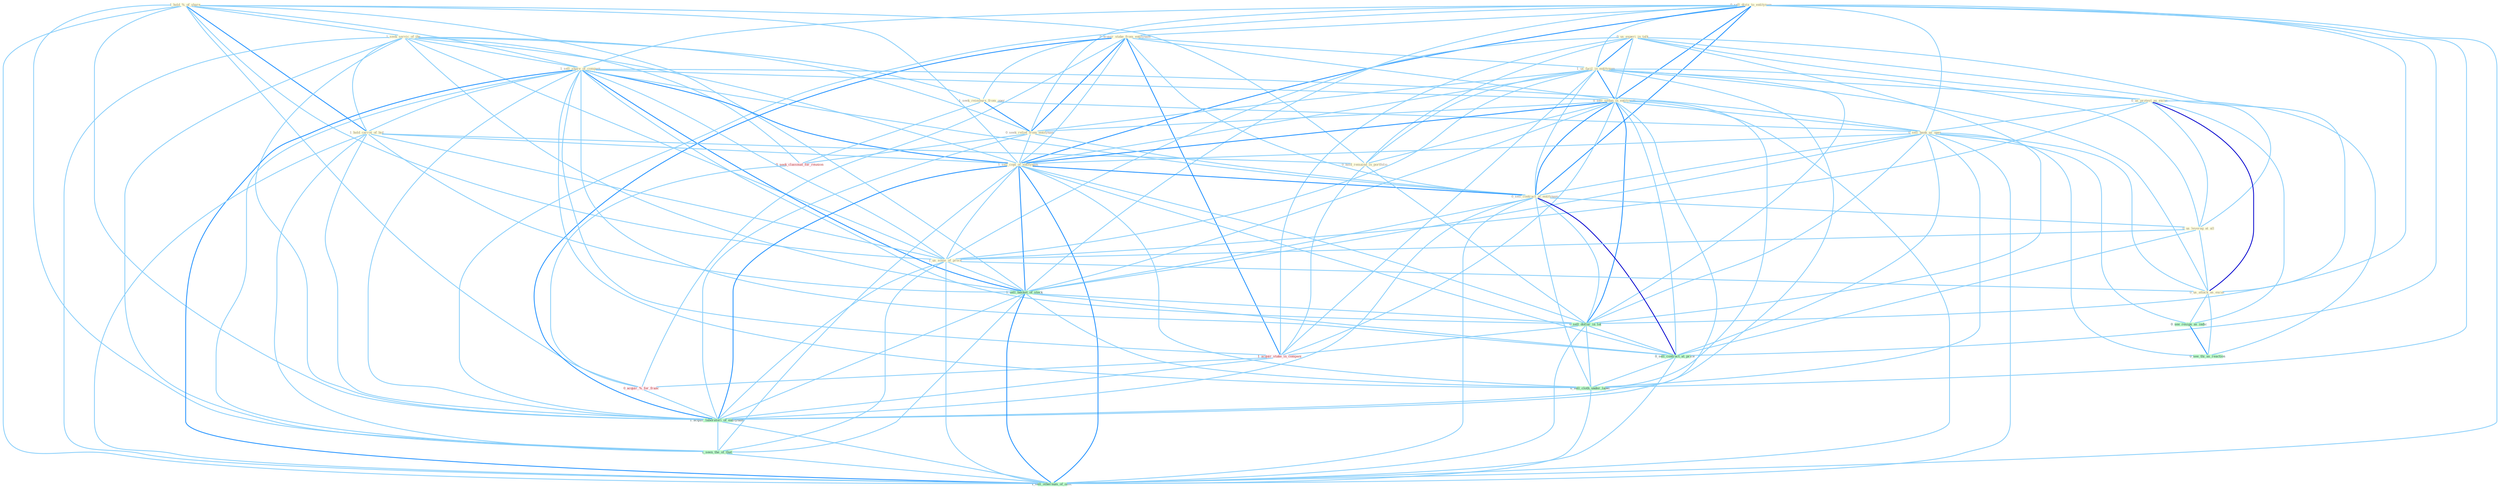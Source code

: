 Graph G{ 
    node
    [shape=polygon,style=filled,width=.5,height=.06,color="#BDFCC9",fixedsize=true,fontsize=4,
    fontcolor="#2f4f4f"];
    {node
    [color="#ffffe0", fontcolor="#8b7d6b"] "1_hold_%_of_share " "1_seek_servic_of_the " "0_sell_divis_to_entitynam " "0_acquir_stake_from_entitynam " "1_sell_share_of_compani " "1_seek_reimburs_from_oper " "0_us_experi_in_talk " "1_us_facil_in_entitynam " "0_us_protest_as_excus " "1_hold_carrot_of_bid " "0_sell_sedan_in_entitynam " "0_seek_relief_from_entitynam " "0_sell_bank_as_oper " "1_sell_copi_of_entitynam " "0_sell_contract_at_entitynam " "0_us_leverag_at_all " "1_us_some_of_proce " "0_us_attack_as_excus " "0_hold_remaind_in_portfolio "}
{node [color="#fff0f5", fontcolor="#b22222"] "0_seek_classmat_for_reunion " "1_acquir_stake_in_compani " "0_acquir_%_for_franc "}
edge [color="#B0E2FF"];

	"1_hold_%_of_share " -- "1_seek_servic_of_the " [w="1", color="#87cefa" ];
	"1_hold_%_of_share " -- "1_sell_share_of_compani " [w="1", color="#87cefa" ];
	"1_hold_%_of_share " -- "1_hold_carrot_of_bid " [w="2", color="#1e90ff" , len=0.8];
	"1_hold_%_of_share " -- "1_sell_copi_of_entitynam " [w="1", color="#87cefa" ];
	"1_hold_%_of_share " -- "1_us_some_of_proce " [w="1", color="#87cefa" ];
	"1_hold_%_of_share " -- "0_hold_remaind_in_portfolio " [w="1", color="#87cefa" ];
	"1_hold_%_of_share " -- "1_sell_basket_of_stock " [w="1", color="#87cefa" ];
	"1_hold_%_of_share " -- "0_acquir_%_for_franc " [w="1", color="#87cefa" ];
	"1_hold_%_of_share " -- "1_acquir_laboratori_of_entitynam " [w="1", color="#87cefa" ];
	"1_hold_%_of_share " -- "1_seen_the_of_that " [w="1", color="#87cefa" ];
	"1_hold_%_of_share " -- "1_sell_othernum_of_offic " [w="1", color="#87cefa" ];
	"1_seek_servic_of_the " -- "1_sell_share_of_compani " [w="1", color="#87cefa" ];
	"1_seek_servic_of_the " -- "1_seek_reimburs_from_oper " [w="1", color="#87cefa" ];
	"1_seek_servic_of_the " -- "1_hold_carrot_of_bid " [w="1", color="#87cefa" ];
	"1_seek_servic_of_the " -- "0_seek_relief_from_entitynam " [w="1", color="#87cefa" ];
	"1_seek_servic_of_the " -- "1_sell_copi_of_entitynam " [w="1", color="#87cefa" ];
	"1_seek_servic_of_the " -- "1_us_some_of_proce " [w="1", color="#87cefa" ];
	"1_seek_servic_of_the " -- "0_seek_classmat_for_reunion " [w="1", color="#87cefa" ];
	"1_seek_servic_of_the " -- "1_sell_basket_of_stock " [w="1", color="#87cefa" ];
	"1_seek_servic_of_the " -- "1_acquir_laboratori_of_entitynam " [w="1", color="#87cefa" ];
	"1_seek_servic_of_the " -- "1_seen_the_of_that " [w="1", color="#87cefa" ];
	"1_seek_servic_of_the " -- "1_sell_othernum_of_offic " [w="1", color="#87cefa" ];
	"0_sell_divis_to_entitynam " -- "0_acquir_stake_from_entitynam " [w="1", color="#87cefa" ];
	"0_sell_divis_to_entitynam " -- "1_sell_share_of_compani " [w="1", color="#87cefa" ];
	"0_sell_divis_to_entitynam " -- "1_us_facil_in_entitynam " [w="1", color="#87cefa" ];
	"0_sell_divis_to_entitynam " -- "0_sell_sedan_in_entitynam " [w="2", color="#1e90ff" , len=0.8];
	"0_sell_divis_to_entitynam " -- "0_seek_relief_from_entitynam " [w="1", color="#87cefa" ];
	"0_sell_divis_to_entitynam " -- "0_sell_bank_as_oper " [w="1", color="#87cefa" ];
	"0_sell_divis_to_entitynam " -- "1_sell_copi_of_entitynam " [w="2", color="#1e90ff" , len=0.8];
	"0_sell_divis_to_entitynam " -- "0_sell_contract_at_entitynam " [w="2", color="#1e90ff" , len=0.8];
	"0_sell_divis_to_entitynam " -- "1_sell_basket_of_stock " [w="1", color="#87cefa" ];
	"0_sell_divis_to_entitynam " -- "0_sell_dollar_in_lot " [w="1", color="#87cefa" ];
	"0_sell_divis_to_entitynam " -- "0_sell_contract_at_price " [w="1", color="#87cefa" ];
	"0_sell_divis_to_entitynam " -- "1_acquir_laboratori_of_entitynam " [w="1", color="#87cefa" ];
	"0_sell_divis_to_entitynam " -- "0_sell_cloth_under_label " [w="1", color="#87cefa" ];
	"0_sell_divis_to_entitynam " -- "1_sell_othernum_of_offic " [w="1", color="#87cefa" ];
	"0_acquir_stake_from_entitynam " -- "1_seek_reimburs_from_oper " [w="1", color="#87cefa" ];
	"0_acquir_stake_from_entitynam " -- "1_us_facil_in_entitynam " [w="1", color="#87cefa" ];
	"0_acquir_stake_from_entitynam " -- "0_sell_sedan_in_entitynam " [w="1", color="#87cefa" ];
	"0_acquir_stake_from_entitynam " -- "0_seek_relief_from_entitynam " [w="2", color="#1e90ff" , len=0.8];
	"0_acquir_stake_from_entitynam " -- "1_sell_copi_of_entitynam " [w="1", color="#87cefa" ];
	"0_acquir_stake_from_entitynam " -- "0_sell_contract_at_entitynam " [w="1", color="#87cefa" ];
	"0_acquir_stake_from_entitynam " -- "1_acquir_stake_in_compani " [w="2", color="#1e90ff" , len=0.8];
	"0_acquir_stake_from_entitynam " -- "0_acquir_%_for_franc " [w="1", color="#87cefa" ];
	"0_acquir_stake_from_entitynam " -- "1_acquir_laboratori_of_entitynam " [w="2", color="#1e90ff" , len=0.8];
	"1_sell_share_of_compani " -- "1_hold_carrot_of_bid " [w="1", color="#87cefa" ];
	"1_sell_share_of_compani " -- "0_sell_sedan_in_entitynam " [w="1", color="#87cefa" ];
	"1_sell_share_of_compani " -- "0_sell_bank_as_oper " [w="1", color="#87cefa" ];
	"1_sell_share_of_compani " -- "1_sell_copi_of_entitynam " [w="2", color="#1e90ff" , len=0.8];
	"1_sell_share_of_compani " -- "0_sell_contract_at_entitynam " [w="1", color="#87cefa" ];
	"1_sell_share_of_compani " -- "1_us_some_of_proce " [w="1", color="#87cefa" ];
	"1_sell_share_of_compani " -- "1_sell_basket_of_stock " [w="2", color="#1e90ff" , len=0.8];
	"1_sell_share_of_compani " -- "0_sell_dollar_in_lot " [w="1", color="#87cefa" ];
	"1_sell_share_of_compani " -- "1_acquir_stake_in_compani " [w="1", color="#87cefa" ];
	"1_sell_share_of_compani " -- "0_sell_contract_at_price " [w="1", color="#87cefa" ];
	"1_sell_share_of_compani " -- "1_acquir_laboratori_of_entitynam " [w="1", color="#87cefa" ];
	"1_sell_share_of_compani " -- "0_sell_cloth_under_label " [w="1", color="#87cefa" ];
	"1_sell_share_of_compani " -- "1_seen_the_of_that " [w="1", color="#87cefa" ];
	"1_sell_share_of_compani " -- "1_sell_othernum_of_offic " [w="2", color="#1e90ff" , len=0.8];
	"1_seek_reimburs_from_oper " -- "0_seek_relief_from_entitynam " [w="2", color="#1e90ff" , len=0.8];
	"1_seek_reimburs_from_oper " -- "0_sell_bank_as_oper " [w="1", color="#87cefa" ];
	"1_seek_reimburs_from_oper " -- "0_seek_classmat_for_reunion " [w="1", color="#87cefa" ];
	"0_us_experi_in_talk " -- "1_us_facil_in_entitynam " [w="2", color="#1e90ff" , len=0.8];
	"0_us_experi_in_talk " -- "0_us_protest_as_excus " [w="1", color="#87cefa" ];
	"0_us_experi_in_talk " -- "0_sell_sedan_in_entitynam " [w="1", color="#87cefa" ];
	"0_us_experi_in_talk " -- "0_us_leverag_at_all " [w="1", color="#87cefa" ];
	"0_us_experi_in_talk " -- "1_us_some_of_proce " [w="1", color="#87cefa" ];
	"0_us_experi_in_talk " -- "0_us_attack_as_excus " [w="1", color="#87cefa" ];
	"0_us_experi_in_talk " -- "0_hold_remaind_in_portfolio " [w="1", color="#87cefa" ];
	"0_us_experi_in_talk " -- "0_sell_dollar_in_lot " [w="1", color="#87cefa" ];
	"0_us_experi_in_talk " -- "1_acquir_stake_in_compani " [w="1", color="#87cefa" ];
	"1_us_facil_in_entitynam " -- "0_us_protest_as_excus " [w="1", color="#87cefa" ];
	"1_us_facil_in_entitynam " -- "0_sell_sedan_in_entitynam " [w="2", color="#1e90ff" , len=0.8];
	"1_us_facil_in_entitynam " -- "0_seek_relief_from_entitynam " [w="1", color="#87cefa" ];
	"1_us_facil_in_entitynam " -- "1_sell_copi_of_entitynam " [w="1", color="#87cefa" ];
	"1_us_facil_in_entitynam " -- "0_sell_contract_at_entitynam " [w="1", color="#87cefa" ];
	"1_us_facil_in_entitynam " -- "0_us_leverag_at_all " [w="1", color="#87cefa" ];
	"1_us_facil_in_entitynam " -- "1_us_some_of_proce " [w="1", color="#87cefa" ];
	"1_us_facil_in_entitynam " -- "0_us_attack_as_excus " [w="1", color="#87cefa" ];
	"1_us_facil_in_entitynam " -- "0_hold_remaind_in_portfolio " [w="1", color="#87cefa" ];
	"1_us_facil_in_entitynam " -- "0_sell_dollar_in_lot " [w="1", color="#87cefa" ];
	"1_us_facil_in_entitynam " -- "1_acquir_stake_in_compani " [w="1", color="#87cefa" ];
	"1_us_facil_in_entitynam " -- "1_acquir_laboratori_of_entitynam " [w="1", color="#87cefa" ];
	"0_us_protest_as_excus " -- "0_sell_bank_as_oper " [w="1", color="#87cefa" ];
	"0_us_protest_as_excus " -- "0_us_leverag_at_all " [w="1", color="#87cefa" ];
	"0_us_protest_as_excus " -- "1_us_some_of_proce " [w="1", color="#87cefa" ];
	"0_us_protest_as_excus " -- "0_us_attack_as_excus " [w="3", color="#0000cd" , len=0.6];
	"0_us_protest_as_excus " -- "0_see_resign_as_indic " [w="1", color="#87cefa" ];
	"0_us_protest_as_excus " -- "0_see_thi_as_reaction " [w="1", color="#87cefa" ];
	"1_hold_carrot_of_bid " -- "1_sell_copi_of_entitynam " [w="1", color="#87cefa" ];
	"1_hold_carrot_of_bid " -- "1_us_some_of_proce " [w="1", color="#87cefa" ];
	"1_hold_carrot_of_bid " -- "0_hold_remaind_in_portfolio " [w="1", color="#87cefa" ];
	"1_hold_carrot_of_bid " -- "1_sell_basket_of_stock " [w="1", color="#87cefa" ];
	"1_hold_carrot_of_bid " -- "1_acquir_laboratori_of_entitynam " [w="1", color="#87cefa" ];
	"1_hold_carrot_of_bid " -- "1_seen_the_of_that " [w="1", color="#87cefa" ];
	"1_hold_carrot_of_bid " -- "1_sell_othernum_of_offic " [w="1", color="#87cefa" ];
	"0_sell_sedan_in_entitynam " -- "0_seek_relief_from_entitynam " [w="1", color="#87cefa" ];
	"0_sell_sedan_in_entitynam " -- "0_sell_bank_as_oper " [w="1", color="#87cefa" ];
	"0_sell_sedan_in_entitynam " -- "1_sell_copi_of_entitynam " [w="2", color="#1e90ff" , len=0.8];
	"0_sell_sedan_in_entitynam " -- "0_sell_contract_at_entitynam " [w="2", color="#1e90ff" , len=0.8];
	"0_sell_sedan_in_entitynam " -- "0_hold_remaind_in_portfolio " [w="1", color="#87cefa" ];
	"0_sell_sedan_in_entitynam " -- "1_sell_basket_of_stock " [w="1", color="#87cefa" ];
	"0_sell_sedan_in_entitynam " -- "0_sell_dollar_in_lot " [w="2", color="#1e90ff" , len=0.8];
	"0_sell_sedan_in_entitynam " -- "1_acquir_stake_in_compani " [w="1", color="#87cefa" ];
	"0_sell_sedan_in_entitynam " -- "0_sell_contract_at_price " [w="1", color="#87cefa" ];
	"0_sell_sedan_in_entitynam " -- "1_acquir_laboratori_of_entitynam " [w="1", color="#87cefa" ];
	"0_sell_sedan_in_entitynam " -- "0_sell_cloth_under_label " [w="1", color="#87cefa" ];
	"0_sell_sedan_in_entitynam " -- "1_sell_othernum_of_offic " [w="1", color="#87cefa" ];
	"0_seek_relief_from_entitynam " -- "1_sell_copi_of_entitynam " [w="1", color="#87cefa" ];
	"0_seek_relief_from_entitynam " -- "0_sell_contract_at_entitynam " [w="1", color="#87cefa" ];
	"0_seek_relief_from_entitynam " -- "0_seek_classmat_for_reunion " [w="1", color="#87cefa" ];
	"0_seek_relief_from_entitynam " -- "1_acquir_laboratori_of_entitynam " [w="1", color="#87cefa" ];
	"0_sell_bank_as_oper " -- "1_sell_copi_of_entitynam " [w="1", color="#87cefa" ];
	"0_sell_bank_as_oper " -- "0_sell_contract_at_entitynam " [w="1", color="#87cefa" ];
	"0_sell_bank_as_oper " -- "0_us_attack_as_excus " [w="1", color="#87cefa" ];
	"0_sell_bank_as_oper " -- "1_sell_basket_of_stock " [w="1", color="#87cefa" ];
	"0_sell_bank_as_oper " -- "0_sell_dollar_in_lot " [w="1", color="#87cefa" ];
	"0_sell_bank_as_oper " -- "0_see_resign_as_indic " [w="1", color="#87cefa" ];
	"0_sell_bank_as_oper " -- "0_sell_contract_at_price " [w="1", color="#87cefa" ];
	"0_sell_bank_as_oper " -- "0_sell_cloth_under_label " [w="1", color="#87cefa" ];
	"0_sell_bank_as_oper " -- "1_sell_othernum_of_offic " [w="1", color="#87cefa" ];
	"0_sell_bank_as_oper " -- "0_see_thi_as_reaction " [w="1", color="#87cefa" ];
	"1_sell_copi_of_entitynam " -- "0_sell_contract_at_entitynam " [w="2", color="#1e90ff" , len=0.8];
	"1_sell_copi_of_entitynam " -- "1_us_some_of_proce " [w="1", color="#87cefa" ];
	"1_sell_copi_of_entitynam " -- "1_sell_basket_of_stock " [w="2", color="#1e90ff" , len=0.8];
	"1_sell_copi_of_entitynam " -- "0_sell_dollar_in_lot " [w="1", color="#87cefa" ];
	"1_sell_copi_of_entitynam " -- "0_sell_contract_at_price " [w="1", color="#87cefa" ];
	"1_sell_copi_of_entitynam " -- "1_acquir_laboratori_of_entitynam " [w="2", color="#1e90ff" , len=0.8];
	"1_sell_copi_of_entitynam " -- "0_sell_cloth_under_label " [w="1", color="#87cefa" ];
	"1_sell_copi_of_entitynam " -- "1_seen_the_of_that " [w="1", color="#87cefa" ];
	"1_sell_copi_of_entitynam " -- "1_sell_othernum_of_offic " [w="2", color="#1e90ff" , len=0.8];
	"0_sell_contract_at_entitynam " -- "0_us_leverag_at_all " [w="1", color="#87cefa" ];
	"0_sell_contract_at_entitynam " -- "1_sell_basket_of_stock " [w="1", color="#87cefa" ];
	"0_sell_contract_at_entitynam " -- "0_sell_dollar_in_lot " [w="1", color="#87cefa" ];
	"0_sell_contract_at_entitynam " -- "0_sell_contract_at_price " [w="3", color="#0000cd" , len=0.6];
	"0_sell_contract_at_entitynam " -- "1_acquir_laboratori_of_entitynam " [w="1", color="#87cefa" ];
	"0_sell_contract_at_entitynam " -- "0_sell_cloth_under_label " [w="1", color="#87cefa" ];
	"0_sell_contract_at_entitynam " -- "1_sell_othernum_of_offic " [w="1", color="#87cefa" ];
	"0_us_leverag_at_all " -- "1_us_some_of_proce " [w="1", color="#87cefa" ];
	"0_us_leverag_at_all " -- "0_us_attack_as_excus " [w="1", color="#87cefa" ];
	"0_us_leverag_at_all " -- "0_sell_contract_at_price " [w="1", color="#87cefa" ];
	"1_us_some_of_proce " -- "0_us_attack_as_excus " [w="1", color="#87cefa" ];
	"1_us_some_of_proce " -- "1_sell_basket_of_stock " [w="1", color="#87cefa" ];
	"1_us_some_of_proce " -- "1_acquir_laboratori_of_entitynam " [w="1", color="#87cefa" ];
	"1_us_some_of_proce " -- "1_seen_the_of_that " [w="1", color="#87cefa" ];
	"1_us_some_of_proce " -- "1_sell_othernum_of_offic " [w="1", color="#87cefa" ];
	"0_us_attack_as_excus " -- "0_see_resign_as_indic " [w="1", color="#87cefa" ];
	"0_us_attack_as_excus " -- "0_see_thi_as_reaction " [w="1", color="#87cefa" ];
	"0_hold_remaind_in_portfolio " -- "0_sell_dollar_in_lot " [w="1", color="#87cefa" ];
	"0_hold_remaind_in_portfolio " -- "1_acquir_stake_in_compani " [w="1", color="#87cefa" ];
	"0_seek_classmat_for_reunion " -- "0_acquir_%_for_franc " [w="1", color="#87cefa" ];
	"1_sell_basket_of_stock " -- "0_sell_dollar_in_lot " [w="1", color="#87cefa" ];
	"1_sell_basket_of_stock " -- "0_sell_contract_at_price " [w="1", color="#87cefa" ];
	"1_sell_basket_of_stock " -- "1_acquir_laboratori_of_entitynam " [w="1", color="#87cefa" ];
	"1_sell_basket_of_stock " -- "0_sell_cloth_under_label " [w="1", color="#87cefa" ];
	"1_sell_basket_of_stock " -- "1_seen_the_of_that " [w="1", color="#87cefa" ];
	"1_sell_basket_of_stock " -- "1_sell_othernum_of_offic " [w="2", color="#1e90ff" , len=0.8];
	"0_sell_dollar_in_lot " -- "1_acquir_stake_in_compani " [w="1", color="#87cefa" ];
	"0_sell_dollar_in_lot " -- "0_sell_contract_at_price " [w="1", color="#87cefa" ];
	"0_sell_dollar_in_lot " -- "0_sell_cloth_under_label " [w="1", color="#87cefa" ];
	"0_sell_dollar_in_lot " -- "1_sell_othernum_of_offic " [w="1", color="#87cefa" ];
	"0_see_resign_as_indic " -- "0_see_thi_as_reaction " [w="2", color="#1e90ff" , len=0.8];
	"1_acquir_stake_in_compani " -- "0_acquir_%_for_franc " [w="1", color="#87cefa" ];
	"1_acquir_stake_in_compani " -- "1_acquir_laboratori_of_entitynam " [w="1", color="#87cefa" ];
	"0_acquir_%_for_franc " -- "1_acquir_laboratori_of_entitynam " [w="1", color="#87cefa" ];
	"0_sell_contract_at_price " -- "0_sell_cloth_under_label " [w="1", color="#87cefa" ];
	"0_sell_contract_at_price " -- "1_sell_othernum_of_offic " [w="1", color="#87cefa" ];
	"1_acquir_laboratori_of_entitynam " -- "1_seen_the_of_that " [w="1", color="#87cefa" ];
	"1_acquir_laboratori_of_entitynam " -- "1_sell_othernum_of_offic " [w="1", color="#87cefa" ];
	"0_sell_cloth_under_label " -- "1_sell_othernum_of_offic " [w="1", color="#87cefa" ];
	"1_seen_the_of_that " -- "1_sell_othernum_of_offic " [w="1", color="#87cefa" ];
}
